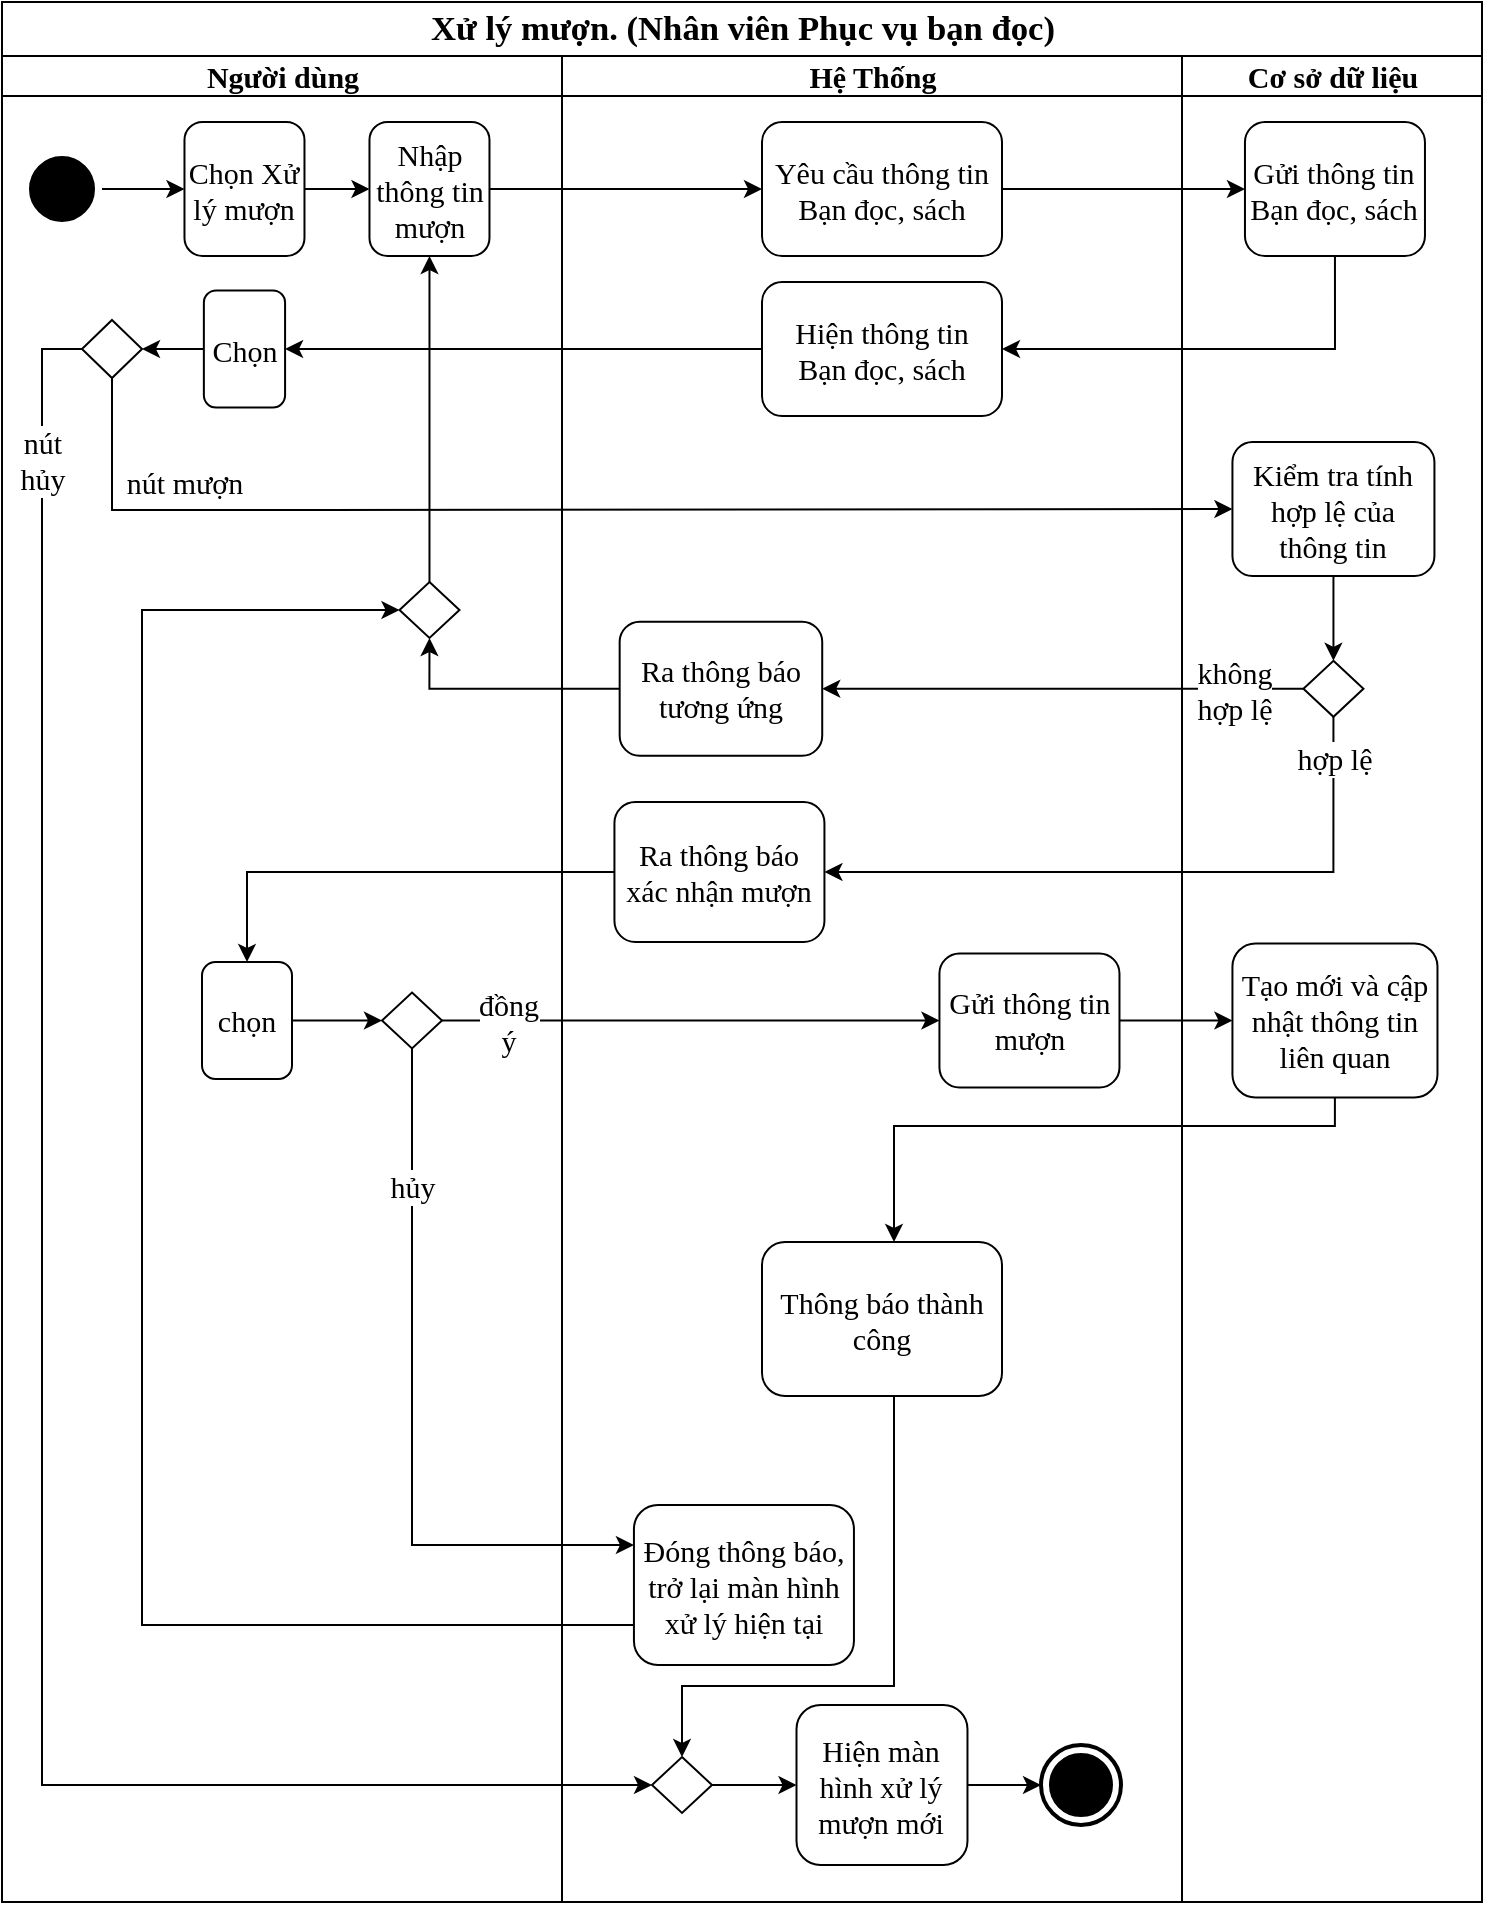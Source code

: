 <mxfile version="13.3.5" type="device"><diagram id="8VUYHRGgps18awLq4q4d" name="Page-1"><mxGraphModel dx="1022" dy="507" grid="1" gridSize="10" guides="1" tooltips="1" connect="1" arrows="1" fold="1" page="1" pageScale="1" pageWidth="827" pageHeight="1169" math="0" shadow="0"><root><mxCell id="0"/><mxCell id="1" parent="0"/><mxCell id="bD_iZolfdFwd9rmxjZnh-7" value="&lt;span style=&quot;font-size: 13pt ; line-height: 107% ; font-family: &amp;#34;times new roman&amp;#34; , serif&quot;&gt;Xử lý mượn. (Nhân viên Phục vụ bạn đọc)&lt;/span&gt;" style="swimlane;html=1;childLayout=stackLayout;resizeParent=1;resizeParentMax=0;startSize=27;rounded=0;glass=0;fontSize=15;fontFamily=Times New Roman;" parent="1" vertex="1"><mxGeometry x="40" y="30" width="740" height="950" as="geometry"/></mxCell><mxCell id="bD_iZolfdFwd9rmxjZnh-8" value="Người dùng" style="swimlane;html=1;startSize=20;fontSize=15;fontFamily=Times New Roman;" parent="bD_iZolfdFwd9rmxjZnh-7" vertex="1"><mxGeometry y="27" width="280" height="923" as="geometry"><mxRectangle y="20" width="30" height="460" as="alternateBounds"/></mxGeometry></mxCell><mxCell id="bD_iZolfdFwd9rmxjZnh-13" value="" style="ellipse;html=1;shape=startState;fillColor=#000000;strokeColor=#000000;rounded=0;glass=0;fontFamily=Times New Roman;fontSize=15;" parent="bD_iZolfdFwd9rmxjZnh-8" vertex="1"><mxGeometry x="10" y="46.5" width="40" height="40" as="geometry"/></mxCell><mxCell id="hIJGW4PkmCoTBNB-L6lb-18" style="edgeStyle=orthogonalEdgeStyle;rounded=0;orthogonalLoop=1;jettySize=auto;html=1;entryX=1;entryY=0.5;entryDx=0;entryDy=0;" parent="bD_iZolfdFwd9rmxjZnh-8" source="hIJGW4PkmCoTBNB-L6lb-16" target="hIJGW4PkmCoTBNB-L6lb-9" edge="1"><mxGeometry relative="1" as="geometry"/></mxCell><mxCell id="xF8-LSDvLJpeauz-pKOi-4" style="edgeStyle=orthogonalEdgeStyle;rounded=0;orthogonalLoop=1;jettySize=auto;html=1;entryX=0;entryY=0.5;entryDx=0;entryDy=0;" parent="bD_iZolfdFwd9rmxjZnh-8" source="bD_iZolfdFwd9rmxjZnh-13" target="bD_iZolfdFwd9rmxjZnh-26" edge="1"><mxGeometry relative="1" as="geometry"/></mxCell><mxCell id="xF8-LSDvLJpeauz-pKOi-6" style="edgeStyle=orthogonalEdgeStyle;rounded=0;orthogonalLoop=1;jettySize=auto;html=1;entryX=0;entryY=0.5;entryDx=0;entryDy=0;" parent="bD_iZolfdFwd9rmxjZnh-8" source="bD_iZolfdFwd9rmxjZnh-26" target="xF8-LSDvLJpeauz-pKOi-5" edge="1"><mxGeometry relative="1" as="geometry"/></mxCell><mxCell id="hIJGW4PkmCoTBNB-L6lb-9" value="" style="shape=rhombus;html=1;verticalLabelPosition=bottom;verticalAlignment=top;rounded=0;glass=0;strokeColor=#000000;fontFamily=Times New Roman;fontSize=15;" parent="bD_iZolfdFwd9rmxjZnh-8" vertex="1"><mxGeometry x="40" y="132" width="30" height="29" as="geometry"/></mxCell><mxCell id="bD_iZolfdFwd9rmxjZnh-26" value="Chọn Xử lý mượn" style="shape=rect;html=1;rounded=1;whiteSpace=wrap;align=center;glass=0;strokeColor=#000000;fontFamily=Times New Roman;fontSize=15;" parent="bD_iZolfdFwd9rmxjZnh-8" vertex="1"><mxGeometry x="91.24" y="33" width="60" height="67" as="geometry"/></mxCell><mxCell id="hIJGW4PkmCoTBNB-L6lb-16" value="&lt;font face=&quot;times new roman, serif&quot;&gt;Chọn&lt;/font&gt;" style="shape=rect;html=1;rounded=1;whiteSpace=wrap;align=center;glass=0;strokeColor=#000000;fontFamily=Times New Roman;fontSize=15;" parent="bD_iZolfdFwd9rmxjZnh-8" vertex="1"><mxGeometry x="100.93" y="117.25" width="40.61" height="58.5" as="geometry"/></mxCell><mxCell id="qb4N7AWXd88CzOzXKO13-5" style="edgeStyle=orthogonalEdgeStyle;rounded=0;orthogonalLoop=1;jettySize=auto;html=1;entryX=0.5;entryY=1;entryDx=0;entryDy=0;" parent="bD_iZolfdFwd9rmxjZnh-8" source="qb4N7AWXd88CzOzXKO13-4" target="xF8-LSDvLJpeauz-pKOi-5" edge="1"><mxGeometry relative="1" as="geometry"><mxPoint x="213.74" y="224.25" as="targetPoint"/></mxGeometry></mxCell><mxCell id="xF8-LSDvLJpeauz-pKOi-5" value="Nhập thông tin mượn" style="shape=rect;html=1;rounded=1;whiteSpace=wrap;align=center;glass=0;strokeColor=#000000;fontFamily=Times New Roman;fontSize=15;" parent="bD_iZolfdFwd9rmxjZnh-8" vertex="1"><mxGeometry x="183.74" y="33" width="60" height="67" as="geometry"/></mxCell><mxCell id="hIJGW4PkmCoTBNB-L6lb-40" value="" style="shape=rhombus;html=1;verticalLabelPosition=bottom;verticalAlignment=top;rounded=0;glass=0;strokeColor=#000000;fontFamily=Times New Roman;fontSize=15;" parent="bD_iZolfdFwd9rmxjZnh-8" vertex="1"><mxGeometry x="190" y="468.25" width="30" height="28" as="geometry"/></mxCell><mxCell id="w8Wa-u_spmz55utIlVAw-1" style="edgeStyle=orthogonalEdgeStyle;rounded=0;orthogonalLoop=1;jettySize=auto;html=1;entryX=0;entryY=0.5;entryDx=0;entryDy=0;fontFamily=Times New Roman;fontSize=15;" parent="bD_iZolfdFwd9rmxjZnh-8" source="VSX_U9g0RhG26EY-jK5Y-102" edge="1"><mxGeometry relative="1" as="geometry"><mxPoint x="190" y="482.25" as="targetPoint"/></mxGeometry></mxCell><mxCell id="VSX_U9g0RhG26EY-jK5Y-102" value="&lt;font face=&quot;times new roman, serif&quot;&gt;chọn&lt;/font&gt;" style="shape=rect;html=1;rounded=1;whiteSpace=wrap;align=center;glass=0;strokeColor=#000000;fontFamily=Times New Roman;fontSize=15;" parent="bD_iZolfdFwd9rmxjZnh-8" vertex="1"><mxGeometry x="100" y="453" width="45" height="58.5" as="geometry"/></mxCell><mxCell id="qb4N7AWXd88CzOzXKO13-4" value="" style="shape=rhombus;html=1;verticalLabelPosition=bottom;verticalAlignment=top;rounded=0;glass=0;strokeColor=#000000;fontFamily=Times New Roman;fontSize=15;" parent="bD_iZolfdFwd9rmxjZnh-8" vertex="1"><mxGeometry x="198.74" y="263" width="30" height="28" as="geometry"/></mxCell><mxCell id="hIJGW4PkmCoTBNB-L6lb-14" value="" style="edgeStyle=orthogonalEdgeStyle;rounded=0;orthogonalLoop=1;jettySize=auto;html=1;exitX=0;exitY=0.5;exitDx=0;exitDy=0;entryX=0;entryY=0.5;entryDx=0;entryDy=0;" parent="bD_iZolfdFwd9rmxjZnh-7" source="hIJGW4PkmCoTBNB-L6lb-9" target="hIJGW4PkmCoTBNB-L6lb-48" edge="1"><mxGeometry relative="1" as="geometry"><mxPoint x="20" y="198.5" as="sourcePoint"/><mxPoint x="313.36" y="950" as="targetPoint"/><Array as="points"><mxPoint x="20" y="174"/><mxPoint x="20" y="892"/></Array></mxGeometry></mxCell><mxCell id="hIJGW4PkmCoTBNB-L6lb-19" value="&lt;span style=&quot;font-family: &amp;#34;times new roman&amp;#34; ; font-size: 15px&quot;&gt;nút&lt;br&gt;hủy&lt;br&gt;&lt;/span&gt;" style="edgeLabel;html=1;align=center;verticalAlign=middle;resizable=0;points=[];" parent="hIJGW4PkmCoTBNB-L6lb-14" vertex="1" connectable="0"><mxGeometry x="-0.875" y="-2" relative="1" as="geometry"><mxPoint x="2" y="9.83" as="offset"/></mxGeometry></mxCell><mxCell id="hIJGW4PkmCoTBNB-L6lb-12" style="edgeStyle=orthogonalEdgeStyle;rounded=0;orthogonalLoop=1;jettySize=auto;html=1;entryX=0;entryY=0.5;entryDx=0;entryDy=0;exitX=0.5;exitY=1;exitDx=0;exitDy=0;" parent="bD_iZolfdFwd9rmxjZnh-7" source="hIJGW4PkmCoTBNB-L6lb-9" target="VSX_U9g0RhG26EY-jK5Y-79" edge="1"><mxGeometry relative="1" as="geometry"><mxPoint x="308.83" y="312" as="targetPoint"/><Array as="points"><mxPoint x="55" y="254"/><mxPoint x="160" y="254"/></Array></mxGeometry></mxCell><mxCell id="hIJGW4PkmCoTBNB-L6lb-15" value="&lt;font face=&quot;Times New Roman&quot; style=&quot;font-size: 15px&quot;&gt;nút mượn&lt;/font&gt;" style="edgeLabel;html=1;align=center;verticalAlign=middle;resizable=0;points=[];" parent="hIJGW4PkmCoTBNB-L6lb-12" vertex="1" connectable="0"><mxGeometry x="-0.253" y="1" relative="1" as="geometry"><mxPoint x="-131.76" y="-13.53" as="offset"/></mxGeometry></mxCell><mxCell id="bD_iZolfdFwd9rmxjZnh-9" value="Hệ Thống" style="swimlane;html=1;startSize=20;fontSize=15;fontFamily=Times New Roman;" parent="bD_iZolfdFwd9rmxjZnh-7" vertex="1"><mxGeometry x="280" y="27" width="310" height="923" as="geometry"/></mxCell><mxCell id="xF8-LSDvLJpeauz-pKOi-35" value="&lt;span style=&quot;font-size: 15px ; line-height: 107% ; font-family: &amp;#34;times new roman&amp;#34; , serif&quot;&gt;Thông báo thành công&lt;/span&gt;" style="shape=rect;html=1;rounded=1;whiteSpace=wrap;align=center;glass=0;strokeColor=#000000;fontFamily=Times New Roman;fontSize=15;" parent="bD_iZolfdFwd9rmxjZnh-9" vertex="1"><mxGeometry x="100" y="593" width="120" height="77" as="geometry"/></mxCell><mxCell id="xF8-LSDvLJpeauz-pKOi-9" value="Yêu cầu thông tin Bạn đọc, sách" style="shape=rect;html=1;rounded=1;whiteSpace=wrap;align=center;glass=0;strokeColor=#000000;fontFamily=Times New Roman;fontSize=15;" parent="bD_iZolfdFwd9rmxjZnh-9" vertex="1"><mxGeometry x="100" y="33" width="120" height="67" as="geometry"/></mxCell><mxCell id="xF8-LSDvLJpeauz-pKOi-14" value="Hiện thông tin&lt;br&gt;Bạn đọc, sách" style="shape=rect;html=1;rounded=1;whiteSpace=wrap;align=center;glass=0;strokeColor=#000000;fontFamily=Times New Roman;fontSize=15;" parent="bD_iZolfdFwd9rmxjZnh-9" vertex="1"><mxGeometry x="100" y="113" width="120" height="67" as="geometry"/></mxCell><mxCell id="xF8-LSDvLJpeauz-pKOi-75" style="edgeStyle=orthogonalEdgeStyle;rounded=0;orthogonalLoop=1;jettySize=auto;html=1;" parent="bD_iZolfdFwd9rmxjZnh-9" source="hIJGW4PkmCoTBNB-L6lb-48" target="VSX_U9g0RhG26EY-jK5Y-52" edge="1"><mxGeometry relative="1" as="geometry"/></mxCell><mxCell id="hIJGW4PkmCoTBNB-L6lb-48" value="" style="shape=rhombus;html=1;verticalLabelPosition=bottom;verticalAlignment=top;rounded=0;glass=0;strokeColor=#000000;fontFamily=Times New Roman;fontSize=15;" parent="bD_iZolfdFwd9rmxjZnh-9" vertex="1"><mxGeometry x="45" y="850.5" width="30" height="28" as="geometry"/></mxCell><mxCell id="hIJGW4PkmCoTBNB-L6lb-27" value="Ra thông báo tương ứng" style="shape=rect;html=1;rounded=1;whiteSpace=wrap;align=center;glass=0;strokeColor=#000000;fontFamily=Times New Roman;fontSize=15;" parent="bD_iZolfdFwd9rmxjZnh-9" vertex="1"><mxGeometry x="28.83" y="282.88" width="101.28" height="67" as="geometry"/></mxCell><mxCell id="VSX_U9g0RhG26EY-jK5Y-100" value="&lt;span style=&quot;font-size: 15px ; line-height: 107% ; font-family: &amp;#34;times new roman&amp;#34; , serif&quot;&gt;Ra thông báo xác nhận mượn&lt;/span&gt;" style="shape=rect;html=1;rounded=1;whiteSpace=wrap;align=center;glass=0;strokeColor=#000000;fontFamily=Times New Roman;fontSize=15;" parent="bD_iZolfdFwd9rmxjZnh-9" vertex="1"><mxGeometry x="26.22" y="373" width="105" height="70" as="geometry"/></mxCell><mxCell id="xF8-LSDvLJpeauz-pKOi-59" value="&lt;span style=&quot;color: rgba(0 , 0 , 0 , 0) ; font-family: monospace ; font-size: 0px&quot;&gt;%3CmxGraphModel%3E%3Croot%3E%3CmxCell%20id%3D%220%22%2F%3E%3CmxCell%20id%3D%221%22%20parent%3D%220%22%2F%3E%3CmxCell%20id%3D%222%22%20value%3D%22%22%20style%3D%22shape%3Drect%3Bhtml%3D1%3BfillColor%3D%23000000%3BverticalLabelPosition%3Dbottom%3BverticalAlignment%3Dtop%3Brotation%3D-90%3BfontSize%3D15%3B%22%20vertex%3D%221%22%20parent%3D%221%22%3E%3CmxGeometry%20x%3D%22484%22%20y%3D%22631.25%22%20width%3D%224%22%20height%3D%2274%22%20as%3D%22geometry%22%2F%3E%3C%2FmxCell%3E%3C%2Froot%3E%3C%2FmxGraphModel%3E&lt;/span&gt;" style="text;html=1;align=center;verticalAlign=middle;resizable=0;points=[];autosize=1;" parent="bD_iZolfdFwd9rmxjZnh-9" vertex="1"><mxGeometry x="160" y="704.5" width="20" height="20" as="geometry"/></mxCell><mxCell id="xF8-LSDvLJpeauz-pKOi-71" style="edgeStyle=orthogonalEdgeStyle;rounded=0;orthogonalLoop=1;jettySize=auto;html=1;" parent="bD_iZolfdFwd9rmxjZnh-9" source="xF8-LSDvLJpeauz-pKOi-35" target="hIJGW4PkmCoTBNB-L6lb-48" edge="1"><mxGeometry relative="1" as="geometry"><mxPoint x="90" y="824.5" as="targetPoint"/><Array as="points"><mxPoint x="166" y="815"/><mxPoint x="60" y="815"/></Array><mxPoint x="166" y="713.5" as="sourcePoint"/></mxGeometry></mxCell><mxCell id="xF8-LSDvLJpeauz-pKOi-74" style="edgeStyle=orthogonalEdgeStyle;rounded=0;orthogonalLoop=1;jettySize=auto;html=1;entryX=0;entryY=0.5;entryDx=0;entryDy=0;entryPerimeter=0;" parent="bD_iZolfdFwd9rmxjZnh-9" source="VSX_U9g0RhG26EY-jK5Y-52" target="D-doaxmVmHfm-iQKba2Q-1" edge="1"><mxGeometry relative="1" as="geometry"><mxPoint x="239" y="865" as="targetPoint"/></mxGeometry></mxCell><mxCell id="VSX_U9g0RhG26EY-jK5Y-52" value="&lt;font face=&quot;times new roman, serif&quot;&gt;Hiện màn hình xử lý mượn mới&lt;br&gt;&lt;/font&gt;" style="shape=rect;html=1;rounded=1;whiteSpace=wrap;align=center;glass=0;strokeColor=#000000;fontFamily=Times New Roman;fontSize=15;" parent="bD_iZolfdFwd9rmxjZnh-9" vertex="1"><mxGeometry x="117.25" y="824.5" width="85.49" height="80" as="geometry"/></mxCell><mxCell id="VSX_U9g0RhG26EY-jK5Y-10" value="&lt;span style=&quot;font-size: 15px ; line-height: 107% ; font-family: &amp;#34;times new roman&amp;#34; , serif&quot;&gt;Gửi thông tin mượn&lt;/span&gt;" style="shape=rect;html=1;rounded=1;whiteSpace=wrap;align=center;glass=0;strokeColor=#000000;fontFamily=Times New Roman;fontSize=15;" parent="bD_iZolfdFwd9rmxjZnh-9" vertex="1"><mxGeometry x="188.72" y="448.75" width="90.02" height="67" as="geometry"/></mxCell><mxCell id="VSX_U9g0RhG26EY-jK5Y-65" value="&lt;font face=&quot;times new roman, serif&quot;&gt;Đóng thông báo, trở lại màn hình xử lý hiện tại&lt;/font&gt;" style="shape=rect;html=1;rounded=1;whiteSpace=wrap;align=center;glass=0;strokeColor=#000000;fontFamily=Times New Roman;fontSize=15;" parent="bD_iZolfdFwd9rmxjZnh-9" vertex="1"><mxGeometry x="35.97" y="724.5" width="110" height="80" as="geometry"/></mxCell><mxCell id="D-doaxmVmHfm-iQKba2Q-1" value="" style="html=1;shape=mxgraph.sysml.actFinal;strokeWidth=2;verticalLabelPosition=bottom;verticalAlignment=top;" parent="bD_iZolfdFwd9rmxjZnh-9" vertex="1"><mxGeometry x="239.5" y="844.5" width="40" height="40" as="geometry"/></mxCell><mxCell id="bD_iZolfdFwd9rmxjZnh-10" value="Cơ sở dữ liệu" style="swimlane;html=1;startSize=20;fontSize=15;fontFamily=Times New Roman;" parent="bD_iZolfdFwd9rmxjZnh-7" vertex="1"><mxGeometry x="590" y="27" width="150" height="923" as="geometry"/></mxCell><mxCell id="xF8-LSDvLJpeauz-pKOi-12" value="Gửi thông tin Bạn đọc, sách" style="shape=rect;html=1;rounded=1;whiteSpace=wrap;align=center;glass=0;strokeColor=#000000;fontFamily=Times New Roman;fontSize=15;" parent="bD_iZolfdFwd9rmxjZnh-10" vertex="1"><mxGeometry x="31.48" y="33" width="90" height="67" as="geometry"/></mxCell><mxCell id="J5k6UpL44aLbVHpaXnqz-2" style="edgeStyle=orthogonalEdgeStyle;rounded=0;orthogonalLoop=1;jettySize=auto;html=1;entryX=0.5;entryY=0;entryDx=0;entryDy=0;" parent="bD_iZolfdFwd9rmxjZnh-10" source="VSX_U9g0RhG26EY-jK5Y-79" target="hIJGW4PkmCoTBNB-L6lb-32" edge="1"><mxGeometry relative="1" as="geometry"><mxPoint x="90" y="313" as="targetPoint"/></mxGeometry></mxCell><mxCell id="VSX_U9g0RhG26EY-jK5Y-79" value="&lt;font face=&quot;times new roman, serif&quot;&gt;Kiểm tra tính hợp lệ của&lt;br&gt;thông tin&lt;br&gt;&lt;/font&gt;" style="shape=rect;html=1;rounded=1;whiteSpace=wrap;align=center;glass=0;strokeColor=#000000;fontFamily=Times New Roman;fontSize=15;" parent="bD_iZolfdFwd9rmxjZnh-10" vertex="1"><mxGeometry x="25.22" y="193" width="101" height="67" as="geometry"/></mxCell><mxCell id="hIJGW4PkmCoTBNB-L6lb-32" value="" style="shape=rhombus;html=1;verticalLabelPosition=bottom;verticalAlignment=top;rounded=0;glass=0;strokeColor=#000000;fontFamily=Times New Roman;fontSize=15;" parent="bD_iZolfdFwd9rmxjZnh-10" vertex="1"><mxGeometry x="60.72" y="302.38" width="30" height="28" as="geometry"/></mxCell><mxCell id="VSX_U9g0RhG26EY-jK5Y-11" value="&lt;font face=&quot;times new roman, serif&quot;&gt;Tạo mới và cập nhật thông tin liên quan&lt;/font&gt;" style="shape=rect;html=1;rounded=1;whiteSpace=wrap;align=center;glass=0;strokeColor=#000000;fontFamily=Times New Roman;fontSize=15;" parent="bD_iZolfdFwd9rmxjZnh-10" vertex="1"><mxGeometry x="25.22" y="443.75" width="102.52" height="77" as="geometry"/></mxCell><mxCell id="xF8-LSDvLJpeauz-pKOi-8" style="edgeStyle=orthogonalEdgeStyle;rounded=0;orthogonalLoop=1;jettySize=auto;html=1;entryX=0;entryY=0.5;entryDx=0;entryDy=0;" parent="bD_iZolfdFwd9rmxjZnh-7" source="xF8-LSDvLJpeauz-pKOi-5" target="xF8-LSDvLJpeauz-pKOi-9" edge="1"><mxGeometry relative="1" as="geometry"><mxPoint x="390" y="110" as="targetPoint"/><Array as="points"/></mxGeometry></mxCell><mxCell id="xF8-LSDvLJpeauz-pKOi-13" style="edgeStyle=orthogonalEdgeStyle;rounded=0;orthogonalLoop=1;jettySize=auto;html=1;" parent="bD_iZolfdFwd9rmxjZnh-7" source="xF8-LSDvLJpeauz-pKOi-9" target="xF8-LSDvLJpeauz-pKOi-12" edge="1"><mxGeometry relative="1" as="geometry"/></mxCell><mxCell id="xF8-LSDvLJpeauz-pKOi-15" style="edgeStyle=orthogonalEdgeStyle;rounded=0;orthogonalLoop=1;jettySize=auto;html=1;entryX=1;entryY=0.5;entryDx=0;entryDy=0;exitX=0.5;exitY=1;exitDx=0;exitDy=0;" parent="bD_iZolfdFwd9rmxjZnh-7" source="xF8-LSDvLJpeauz-pKOi-12" target="xF8-LSDvLJpeauz-pKOi-14" edge="1"><mxGeometry relative="1" as="geometry"/></mxCell><mxCell id="xF8-LSDvLJpeauz-pKOi-17" value="" style="edgeStyle=orthogonalEdgeStyle;rounded=0;orthogonalLoop=1;jettySize=auto;html=1;entryX=1;entryY=0.5;entryDx=0;entryDy=0;" parent="bD_iZolfdFwd9rmxjZnh-7" source="xF8-LSDvLJpeauz-pKOi-14" target="hIJGW4PkmCoTBNB-L6lb-16" edge="1"><mxGeometry relative="1" as="geometry"><mxPoint x="180" y="180" as="targetPoint"/><Array as="points"><mxPoint x="240" y="174"/><mxPoint x="142" y="174"/></Array></mxGeometry></mxCell><mxCell id="VSX_U9g0RhG26EY-jK5Y-8" value="" style="edgeStyle=orthogonalEdgeStyle;rounded=0;orthogonalLoop=1;jettySize=auto;html=1;entryX=0;entryY=0.5;entryDx=0;entryDy=0;fontSize=15;exitX=1;exitY=0.5;exitDx=0;exitDy=0;" parent="bD_iZolfdFwd9rmxjZnh-7" source="hIJGW4PkmCoTBNB-L6lb-40" target="VSX_U9g0RhG26EY-jK5Y-10" edge="1"><mxGeometry relative="1" as="geometry"><mxPoint x="401.98" y="528" as="targetPoint"/><Array as="points"><mxPoint x="420" y="509"/><mxPoint x="420" y="509"/></Array><mxPoint x="240" y="509.25" as="sourcePoint"/></mxGeometry></mxCell><mxCell id="VSX_U9g0RhG26EY-jK5Y-9" value="đồng&lt;br&gt;ý" style="edgeLabel;html=1;align=center;verticalAlign=middle;resizable=0;points=[];fontSize=15;fontFamily=Times New Roman;" parent="VSX_U9g0RhG26EY-jK5Y-8" vertex="1" connectable="0"><mxGeometry x="0.279" y="1" relative="1" as="geometry"><mxPoint x="-126.2" y="1.03" as="offset"/></mxGeometry></mxCell><mxCell id="bD_iZolfdFwd9rmxjZnh-65" value="" style="edgeStyle=orthogonalEdgeStyle;rounded=0;orthogonalLoop=1;jettySize=auto;html=1;endArrow=classic;endFill=1;fontFamily=Times New Roman;fontSize=15;entryX=0;entryY=0.25;entryDx=0;entryDy=0;exitX=0.5;exitY=1;exitDx=0;exitDy=0;" parent="bD_iZolfdFwd9rmxjZnh-7" source="hIJGW4PkmCoTBNB-L6lb-40" target="VSX_U9g0RhG26EY-jK5Y-65" edge="1"><mxGeometry relative="1" as="geometry"><mxPoint x="267" y="760" as="targetPoint"/><Array as="points"><mxPoint x="205" y="771.5"/></Array><mxPoint x="215" y="530.75" as="sourcePoint"/></mxGeometry></mxCell><mxCell id="bD_iZolfdFwd9rmxjZnh-68" value="hủy" style="edgeLabel;html=1;align=center;verticalAlign=middle;resizable=0;points=[];fontSize=15;fontFamily=Times New Roman;" parent="bD_iZolfdFwd9rmxjZnh-65" vertex="1" connectable="0"><mxGeometry x="-0.488" y="-2" relative="1" as="geometry"><mxPoint x="2" y="-23.95" as="offset"/></mxGeometry></mxCell><mxCell id="VSX_U9g0RhG26EY-jK5Y-17" value="" style="edgeStyle=orthogonalEdgeStyle;rounded=0;orthogonalLoop=1;jettySize=auto;html=1;exitX=1;exitY=0.5;exitDx=0;exitDy=0;fontSize=15;" parent="bD_iZolfdFwd9rmxjZnh-7" source="VSX_U9g0RhG26EY-jK5Y-10" target="VSX_U9g0RhG26EY-jK5Y-11" edge="1"><mxGeometry relative="1" as="geometry"><mxPoint x="469.98" y="580" as="sourcePoint"/><mxPoint x="627.48" y="600" as="targetPoint"/><Array as="points"/></mxGeometry></mxCell><mxCell id="VSX_U9g0RhG26EY-jK5Y-72" value="" style="edgeStyle=orthogonalEdgeStyle;rounded=0;orthogonalLoop=1;jettySize=auto;html=1;fontSize=15;exitX=0;exitY=0.75;exitDx=0;exitDy=0;entryX=0;entryY=0.5;entryDx=0;entryDy=0;" parent="bD_iZolfdFwd9rmxjZnh-7" source="VSX_U9g0RhG26EY-jK5Y-65" target="qb4N7AWXd88CzOzXKO13-4" edge="1"><mxGeometry relative="1" as="geometry"><mxPoint x="70" y="430" as="targetPoint"/><Array as="points"><mxPoint x="70" y="811.5"/><mxPoint x="70" y="303.5"/></Array><mxPoint x="318" y="881.5" as="sourcePoint"/></mxGeometry></mxCell><mxCell id="VSX_U9g0RhG26EY-jK5Y-5" value="" style="edgeStyle=orthogonalEdgeStyle;rounded=0;orthogonalLoop=1;jettySize=auto;html=1;fontSize=15;exitX=0;exitY=0.5;exitDx=0;exitDy=0;entryX=1;entryY=0.5;entryDx=0;entryDy=0;" parent="bD_iZolfdFwd9rmxjZnh-7" source="hIJGW4PkmCoTBNB-L6lb-32" target="hIJGW4PkmCoTBNB-L6lb-27" edge="1"><mxGeometry relative="1" as="geometry"><mxPoint x="680" y="357.625" as="sourcePoint"/><mxPoint x="468.72" y="343.38" as="targetPoint"/><Array as="points"/></mxGeometry></mxCell><mxCell id="VSX_U9g0RhG26EY-jK5Y-6" value="không&lt;br&gt;hợp lệ" style="edgeLabel;html=1;align=center;verticalAlign=middle;resizable=0;points=[];fontSize=15;fontFamily=Times New Roman;" parent="VSX_U9g0RhG26EY-jK5Y-5" vertex="1" connectable="0"><mxGeometry x="-0.305" relative="1" as="geometry"><mxPoint x="48.31" y="-8.882e-16" as="offset"/></mxGeometry></mxCell><mxCell id="VSX_U9g0RhG26EY-jK5Y-67" value="" style="edgeStyle=orthogonalEdgeStyle;rounded=0;orthogonalLoop=1;jettySize=auto;html=1;fontSize=15;exitX=0.5;exitY=1;exitDx=0;exitDy=0;entryX=1;entryY=0.5;entryDx=0;entryDy=0;" parent="bD_iZolfdFwd9rmxjZnh-7" source="hIJGW4PkmCoTBNB-L6lb-32" target="VSX_U9g0RhG26EY-jK5Y-100" edge="1"><mxGeometry relative="1" as="geometry"><mxPoint x="560" y="500" as="targetPoint"/><Array as="points"><mxPoint x="666" y="435"/></Array><mxPoint x="700" y="375.25" as="sourcePoint"/></mxGeometry></mxCell><mxCell id="hIJGW4PkmCoTBNB-L6lb-37" value="&lt;span style=&quot;font-family: &amp;#34;times new roman&amp;#34; ; font-size: 15px&quot;&gt;hợp lệ&lt;/span&gt;" style="edgeLabel;html=1;align=center;verticalAlign=middle;resizable=0;points=[];" parent="VSX_U9g0RhG26EY-jK5Y-67" vertex="1" connectable="0"><mxGeometry x="-0.88" relative="1" as="geometry"><mxPoint as="offset"/></mxGeometry></mxCell><mxCell id="hIJGW4PkmCoTBNB-L6lb-39" style="edgeStyle=orthogonalEdgeStyle;rounded=0;orthogonalLoop=1;jettySize=auto;html=1;entryX=0.5;entryY=0;entryDx=0;entryDy=0;" parent="bD_iZolfdFwd9rmxjZnh-7" source="VSX_U9g0RhG26EY-jK5Y-100" target="VSX_U9g0RhG26EY-jK5Y-102" edge="1"><mxGeometry relative="1" as="geometry"/></mxCell><mxCell id="QM7stSSMnKvItuc_dBxw-2" style="edgeStyle=orthogonalEdgeStyle;rounded=0;orthogonalLoop=1;jettySize=auto;html=1;entryX=0.5;entryY=1;entryDx=0;entryDy=0;" parent="bD_iZolfdFwd9rmxjZnh-7" source="hIJGW4PkmCoTBNB-L6lb-27" target="qb4N7AWXd88CzOzXKO13-4" edge="1"><mxGeometry relative="1" as="geometry"/></mxCell><mxCell id="xF8-LSDvLJpeauz-pKOi-38" style="edgeStyle=orthogonalEdgeStyle;rounded=0;orthogonalLoop=1;jettySize=auto;html=1;" parent="bD_iZolfdFwd9rmxjZnh-7" source="VSX_U9g0RhG26EY-jK5Y-11" target="xF8-LSDvLJpeauz-pKOi-35" edge="1"><mxGeometry relative="1" as="geometry"><Array as="points"><mxPoint x="667" y="562"/><mxPoint x="446" y="562"/></Array><mxPoint x="446" y="577.75" as="targetPoint"/></mxGeometry></mxCell></root></mxGraphModel></diagram></mxfile>